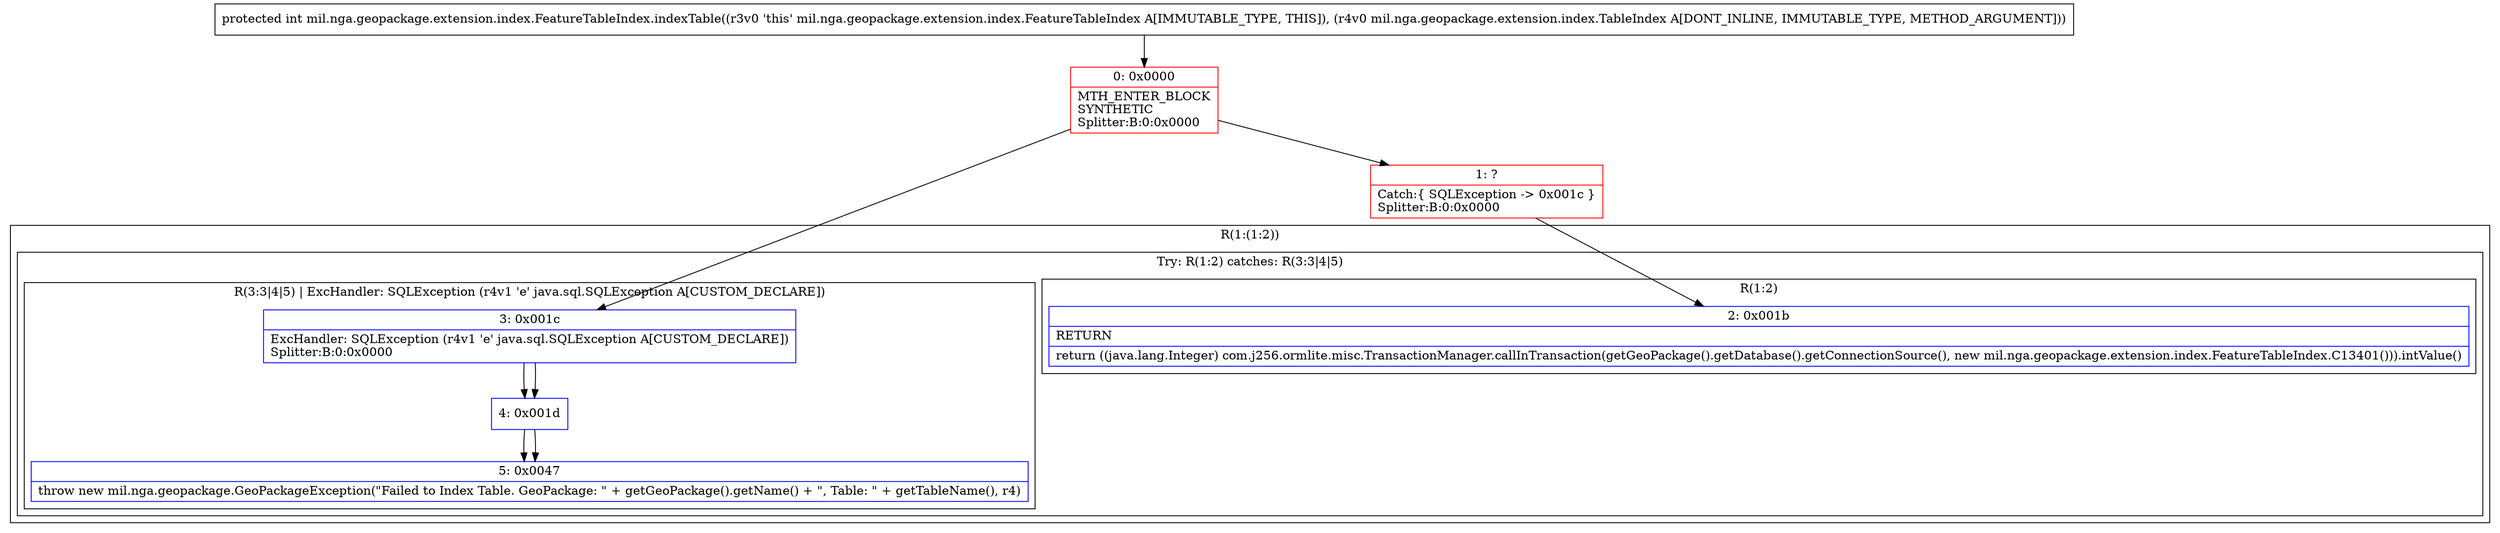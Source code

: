digraph "CFG formil.nga.geopackage.extension.index.FeatureTableIndex.indexTable(Lmil\/nga\/geopackage\/extension\/index\/TableIndex;)I" {
subgraph cluster_Region_846985611 {
label = "R(1:(1:2))";
node [shape=record,color=blue];
subgraph cluster_TryCatchRegion_295313242 {
label = "Try: R(1:2) catches: R(3:3|4|5)";
node [shape=record,color=blue];
subgraph cluster_Region_1233953152 {
label = "R(1:2)";
node [shape=record,color=blue];
Node_2 [shape=record,label="{2\:\ 0x001b|RETURN\l|return ((java.lang.Integer) com.j256.ormlite.misc.TransactionManager.callInTransaction(getGeoPackage().getDatabase().getConnectionSource(), new mil.nga.geopackage.extension.index.FeatureTableIndex.C13401())).intValue()\l}"];
}
subgraph cluster_Region_14170462 {
label = "R(3:3|4|5) | ExcHandler: SQLException (r4v1 'e' java.sql.SQLException A[CUSTOM_DECLARE])\l";
node [shape=record,color=blue];
Node_3 [shape=record,label="{3\:\ 0x001c|ExcHandler: SQLException (r4v1 'e' java.sql.SQLException A[CUSTOM_DECLARE])\lSplitter:B:0:0x0000\l}"];
Node_4 [shape=record,label="{4\:\ 0x001d}"];
Node_5 [shape=record,label="{5\:\ 0x0047|throw new mil.nga.geopackage.GeoPackageException(\"Failed to Index Table. GeoPackage: \" + getGeoPackage().getName() + \", Table: \" + getTableName(), r4)\l}"];
}
}
}
subgraph cluster_Region_14170462 {
label = "R(3:3|4|5) | ExcHandler: SQLException (r4v1 'e' java.sql.SQLException A[CUSTOM_DECLARE])\l";
node [shape=record,color=blue];
Node_3 [shape=record,label="{3\:\ 0x001c|ExcHandler: SQLException (r4v1 'e' java.sql.SQLException A[CUSTOM_DECLARE])\lSplitter:B:0:0x0000\l}"];
Node_4 [shape=record,label="{4\:\ 0x001d}"];
Node_5 [shape=record,label="{5\:\ 0x0047|throw new mil.nga.geopackage.GeoPackageException(\"Failed to Index Table. GeoPackage: \" + getGeoPackage().getName() + \", Table: \" + getTableName(), r4)\l}"];
}
Node_0 [shape=record,color=red,label="{0\:\ 0x0000|MTH_ENTER_BLOCK\lSYNTHETIC\lSplitter:B:0:0x0000\l}"];
Node_1 [shape=record,color=red,label="{1\:\ ?|Catch:\{ SQLException \-\> 0x001c \}\lSplitter:B:0:0x0000\l}"];
MethodNode[shape=record,label="{protected int mil.nga.geopackage.extension.index.FeatureTableIndex.indexTable((r3v0 'this' mil.nga.geopackage.extension.index.FeatureTableIndex A[IMMUTABLE_TYPE, THIS]), (r4v0 mil.nga.geopackage.extension.index.TableIndex A[DONT_INLINE, IMMUTABLE_TYPE, METHOD_ARGUMENT])) }"];
MethodNode -> Node_0;
Node_3 -> Node_4;
Node_4 -> Node_5;
Node_3 -> Node_4;
Node_4 -> Node_5;
Node_0 -> Node_1;
Node_0 -> Node_3;
Node_1 -> Node_2;
}

